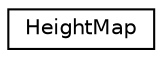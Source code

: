 digraph "Graphical Class Hierarchy"
{
  edge [fontname="Helvetica",fontsize="10",labelfontname="Helvetica",labelfontsize="10"];
  node [fontname="Helvetica",fontsize="10",shape=record];
  rankdir="LR";
  Node1 [label="HeightMap",height=0.2,width=0.4,color="black", fillcolor="white", style="filled",URL="$class_height_map.html",tooltip="Height map. "];
}
